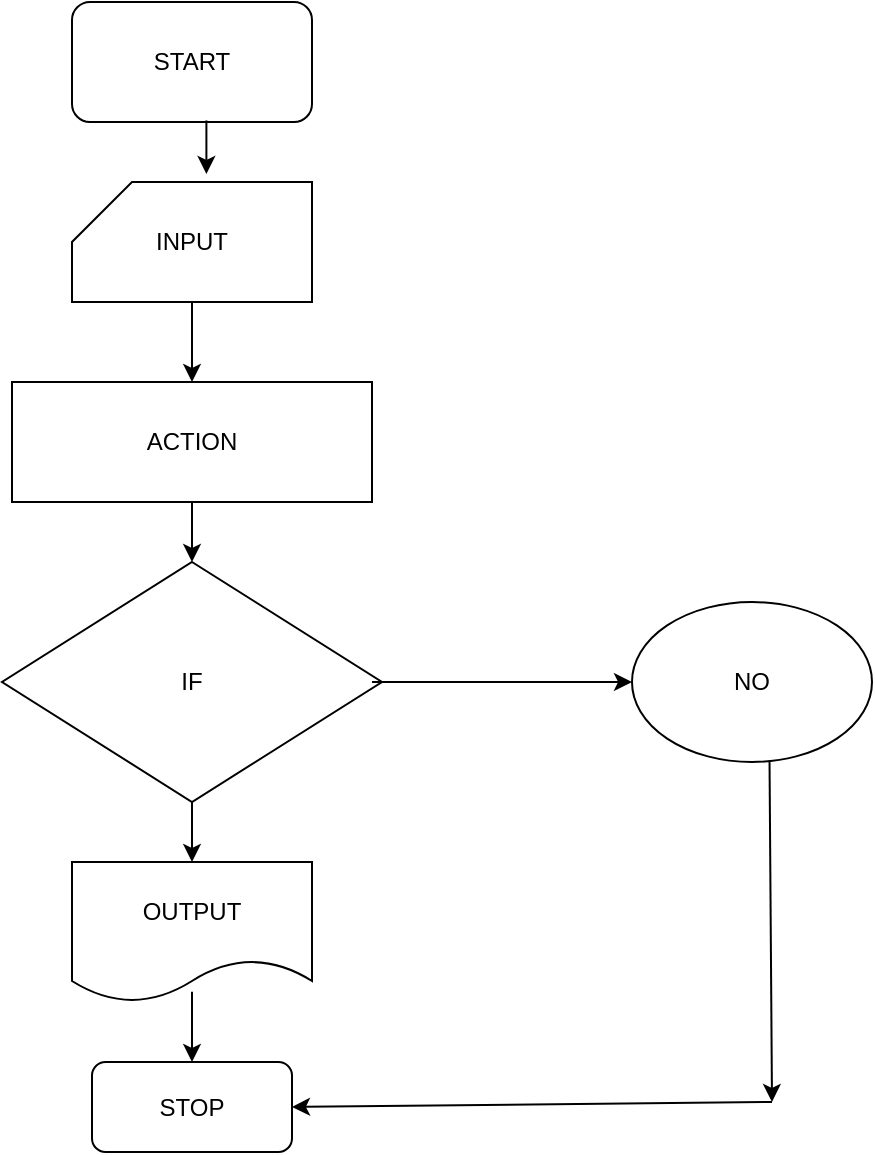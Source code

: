 <mxfile version="22.1.4" type="github" pages="7">
  <diagram name="‫עמוד-1‬" id="NG_VyX0Xb2WAm8HuSu6J">
    <mxGraphModel dx="1050" dy="566" grid="1" gridSize="10" guides="1" tooltips="1" connect="1" arrows="1" fold="1" page="1" pageScale="1" pageWidth="827" pageHeight="1169" math="0" shadow="0">
      <root>
        <mxCell id="0" />
        <mxCell id="1" parent="0" />
        <mxCell id="a6W5LlX72_kiYFK9HFNm-1" value="START" style="rounded=1;whiteSpace=wrap;html=1;" parent="1" vertex="1">
          <mxGeometry x="370" y="10" width="120" height="60" as="geometry" />
        </mxCell>
        <mxCell id="a6W5LlX72_kiYFK9HFNm-2" value="INPUT" style="shape=card;whiteSpace=wrap;html=1;" parent="1" vertex="1">
          <mxGeometry x="370" y="100" width="120" height="60" as="geometry" />
        </mxCell>
        <mxCell id="a6W5LlX72_kiYFK9HFNm-3" value="ACTION" style="rounded=0;whiteSpace=wrap;html=1;" parent="1" vertex="1">
          <mxGeometry x="340" y="200" width="180" height="60" as="geometry" />
        </mxCell>
        <mxCell id="a6W5LlX72_kiYFK9HFNm-4" value="OUTPUT" style="shape=document;whiteSpace=wrap;html=1;boundedLbl=1;" parent="1" vertex="1">
          <mxGeometry x="370" y="440" width="120" height="70" as="geometry" />
        </mxCell>
        <mxCell id="a6W5LlX72_kiYFK9HFNm-5" value="STOP" style="rounded=1;whiteSpace=wrap;html=1;" parent="1" vertex="1">
          <mxGeometry x="380" y="540" width="100" height="45" as="geometry" />
        </mxCell>
        <mxCell id="a6W5LlX72_kiYFK9HFNm-6" value="" style="endArrow=classic;html=1;rounded=0;entryX=0.56;entryY=-0.067;entryDx=0;entryDy=0;entryPerimeter=0;exitX=0.56;exitY=0.987;exitDx=0;exitDy=0;exitPerimeter=0;" parent="1" source="a6W5LlX72_kiYFK9HFNm-1" target="a6W5LlX72_kiYFK9HFNm-2" edge="1">
          <mxGeometry width="50" height="50" relative="1" as="geometry">
            <mxPoint x="270" y="140" as="sourcePoint" />
            <mxPoint x="320" y="90" as="targetPoint" />
          </mxGeometry>
        </mxCell>
        <mxCell id="a6W5LlX72_kiYFK9HFNm-7" value="" style="endArrow=classic;html=1;rounded=0;entryX=0.5;entryY=0;entryDx=0;entryDy=0;exitX=0.5;exitY=1;exitDx=0;exitDy=0;exitPerimeter=0;" parent="1" source="a6W5LlX72_kiYFK9HFNm-2" target="a6W5LlX72_kiYFK9HFNm-3" edge="1">
          <mxGeometry width="50" height="50" relative="1" as="geometry">
            <mxPoint x="280" y="260" as="sourcePoint" />
            <mxPoint x="330" y="210" as="targetPoint" />
          </mxGeometry>
        </mxCell>
        <mxCell id="a6W5LlX72_kiYFK9HFNm-9" value="" style="endArrow=classic;html=1;rounded=0;entryX=0.5;entryY=0;entryDx=0;entryDy=0;exitX=0.5;exitY=0.927;exitDx=0;exitDy=0;exitPerimeter=0;" parent="1" source="a6W5LlX72_kiYFK9HFNm-4" target="a6W5LlX72_kiYFK9HFNm-5" edge="1">
          <mxGeometry width="50" height="50" relative="1" as="geometry">
            <mxPoint x="200" y="500" as="sourcePoint" />
            <mxPoint x="250" y="450" as="targetPoint" />
          </mxGeometry>
        </mxCell>
        <mxCell id="Be31TUpg4L6bYfQPT44X-1" value="IF" style="rhombus;whiteSpace=wrap;html=1;" parent="1" vertex="1">
          <mxGeometry x="335" y="290" width="190" height="120" as="geometry" />
        </mxCell>
        <mxCell id="Be31TUpg4L6bYfQPT44X-2" value="" style="endArrow=classic;html=1;rounded=0;entryX=0.5;entryY=0;entryDx=0;entryDy=0;" parent="1" source="a6W5LlX72_kiYFK9HFNm-3" target="Be31TUpg4L6bYfQPT44X-1" edge="1">
          <mxGeometry width="50" height="50" relative="1" as="geometry">
            <mxPoint x="390" y="320" as="sourcePoint" />
            <mxPoint x="440" y="270" as="targetPoint" />
          </mxGeometry>
        </mxCell>
        <mxCell id="Be31TUpg4L6bYfQPT44X-3" value="" style="endArrow=classic;html=1;rounded=0;entryX=0.5;entryY=0;entryDx=0;entryDy=0;exitX=0.5;exitY=1;exitDx=0;exitDy=0;" parent="1" source="Be31TUpg4L6bYfQPT44X-1" target="a6W5LlX72_kiYFK9HFNm-4" edge="1">
          <mxGeometry width="50" height="50" relative="1" as="geometry">
            <mxPoint x="290" y="460" as="sourcePoint" />
            <mxPoint x="340" y="410" as="targetPoint" />
          </mxGeometry>
        </mxCell>
        <mxCell id="Be31TUpg4L6bYfQPT44X-5" value="" style="endArrow=classic;html=1;rounded=0;" parent="1" edge="1">
          <mxGeometry width="50" height="50" relative="1" as="geometry">
            <mxPoint x="520" y="350" as="sourcePoint" />
            <mxPoint x="650" y="350" as="targetPoint" />
          </mxGeometry>
        </mxCell>
        <mxCell id="Be31TUpg4L6bYfQPT44X-6" value="NO" style="ellipse;whiteSpace=wrap;html=1;" parent="1" vertex="1">
          <mxGeometry x="650" y="310" width="120" height="80" as="geometry" />
        </mxCell>
        <mxCell id="Be31TUpg4L6bYfQPT44X-7" value="" style="endArrow=classic;html=1;rounded=0;exitX=0.573;exitY=0.99;exitDx=0;exitDy=0;exitPerimeter=0;" parent="1" source="Be31TUpg4L6bYfQPT44X-6" edge="1">
          <mxGeometry width="50" height="50" relative="1" as="geometry">
            <mxPoint x="670" y="500" as="sourcePoint" />
            <mxPoint x="720" y="560" as="targetPoint" />
          </mxGeometry>
        </mxCell>
        <mxCell id="Be31TUpg4L6bYfQPT44X-8" value="" style="endArrow=classic;html=1;rounded=0;entryX=1;entryY=0.5;entryDx=0;entryDy=0;" parent="1" target="a6W5LlX72_kiYFK9HFNm-5" edge="1">
          <mxGeometry width="50" height="50" relative="1" as="geometry">
            <mxPoint x="720" y="560" as="sourcePoint" />
            <mxPoint x="630" y="480" as="targetPoint" />
          </mxGeometry>
        </mxCell>
      </root>
    </mxGraphModel>
  </diagram>
  <diagram id="UWrEBTsiiqJMSlIknfu3" name="‫עמוד-2‬">
    <mxGraphModel dx="1050" dy="566" grid="1" gridSize="10" guides="1" tooltips="1" connect="1" arrows="1" fold="1" page="1" pageScale="1" pageWidth="827" pageHeight="1169" math="0" shadow="0">
      <root>
        <mxCell id="0" />
        <mxCell id="1" parent="0" />
        <mxCell id="1f9isg2cZlvanoxQCZgT-1" value="קלטו 3 מספרים&lt;br&gt;הציגו את המספר המינימלי" style="ellipse;whiteSpace=wrap;html=1;" parent="1" vertex="1">
          <mxGeometry x="30" y="20" width="150" height="80" as="geometry" />
        </mxCell>
        <mxCell id="1f9isg2cZlvanoxQCZgT-2" value="start" style="rounded=1;whiteSpace=wrap;html=1;" parent="1" vertex="1">
          <mxGeometry x="380" y="10" width="120" height="60" as="geometry" />
        </mxCell>
        <mxCell id="1f9isg2cZlvanoxQCZgT-3" value="a, b, c" style="shape=card;whiteSpace=wrap;html=1;" parent="1" vertex="1">
          <mxGeometry x="400" y="140" width="80" height="50" as="geometry" />
        </mxCell>
        <mxCell id="1f9isg2cZlvanoxQCZgT-4" value="a&amp;lt;b &amp;amp;&amp;amp; a&amp;lt;c" style="rhombus;whiteSpace=wrap;html=1;" parent="1" vertex="1">
          <mxGeometry x="380" y="245" width="120" height="90" as="geometry" />
        </mxCell>
        <mxCell id="1f9isg2cZlvanoxQCZgT-6" value="a" style="shape=document;whiteSpace=wrap;html=1;boundedLbl=1;" parent="1" vertex="1">
          <mxGeometry x="390" y="400" width="100" height="50" as="geometry" />
        </mxCell>
        <mxCell id="1f9isg2cZlvanoxQCZgT-7" value="c" style="shape=document;whiteSpace=wrap;html=1;boundedLbl=1;" parent="1" vertex="1">
          <mxGeometry x="740" y="267.5" width="80" height="45" as="geometry" />
        </mxCell>
        <mxCell id="1f9isg2cZlvanoxQCZgT-8" value="b&amp;lt;a &amp;amp;&amp;amp; b&amp;lt;c" style="rhombus;whiteSpace=wrap;html=1;" parent="1" vertex="1">
          <mxGeometry x="560" y="250" width="130" height="80" as="geometry" />
        </mxCell>
        <mxCell id="1f9isg2cZlvanoxQCZgT-9" value="b" style="shape=document;whiteSpace=wrap;html=1;boundedLbl=1;" parent="1" vertex="1">
          <mxGeometry x="580" y="400" width="90" height="50" as="geometry" />
        </mxCell>
        <mxCell id="1f9isg2cZlvanoxQCZgT-10" value="stop" style="rounded=1;whiteSpace=wrap;html=1;" parent="1" vertex="1">
          <mxGeometry x="380" y="510" width="120" height="60" as="geometry" />
        </mxCell>
        <mxCell id="1f9isg2cZlvanoxQCZgT-12" value="" style="endArrow=classic;html=1;rounded=0;entryX=0.5;entryY=0;entryDx=0;entryDy=0;entryPerimeter=0;exitX=0.5;exitY=1;exitDx=0;exitDy=0;" parent="1" source="1f9isg2cZlvanoxQCZgT-2" target="1f9isg2cZlvanoxQCZgT-3" edge="1">
          <mxGeometry width="50" height="50" relative="1" as="geometry">
            <mxPoint x="360" y="140" as="sourcePoint" />
            <mxPoint x="410" y="90" as="targetPoint" />
          </mxGeometry>
        </mxCell>
        <mxCell id="1f9isg2cZlvanoxQCZgT-13" value="" style="endArrow=classic;html=1;rounded=0;entryX=0.5;entryY=0;entryDx=0;entryDy=0;" parent="1" target="1f9isg2cZlvanoxQCZgT-10" edge="1">
          <mxGeometry width="50" height="50" relative="1" as="geometry">
            <mxPoint x="440" y="440" as="sourcePoint" />
            <mxPoint x="330" y="480" as="targetPoint" />
          </mxGeometry>
        </mxCell>
        <mxCell id="1f9isg2cZlvanoxQCZgT-15" value="" style="endArrow=classic;html=1;rounded=0;entryX=0.5;entryY=0;entryDx=0;entryDy=0;exitX=0.5;exitY=1;exitDx=0;exitDy=0;" parent="1" source="1f9isg2cZlvanoxQCZgT-4" target="1f9isg2cZlvanoxQCZgT-6" edge="1">
          <mxGeometry width="50" height="50" relative="1" as="geometry">
            <mxPoint x="340" y="400" as="sourcePoint" />
            <mxPoint x="390" y="350" as="targetPoint" />
          </mxGeometry>
        </mxCell>
        <mxCell id="1f9isg2cZlvanoxQCZgT-16" value="" style="endArrow=classic;html=1;rounded=0;entryX=0.5;entryY=0;entryDx=0;entryDy=0;exitX=0.5;exitY=1;exitDx=0;exitDy=0;exitPerimeter=0;" parent="1" source="1f9isg2cZlvanoxQCZgT-3" target="1f9isg2cZlvanoxQCZgT-4" edge="1">
          <mxGeometry width="50" height="50" relative="1" as="geometry">
            <mxPoint x="340" y="270" as="sourcePoint" />
            <mxPoint x="390" y="220" as="targetPoint" />
          </mxGeometry>
        </mxCell>
        <mxCell id="1f9isg2cZlvanoxQCZgT-17" value="" style="endArrow=classic;html=1;rounded=0;exitX=1;exitY=0.5;exitDx=0;exitDy=0;entryX=0;entryY=0.5;entryDx=0;entryDy=0;" parent="1" source="1f9isg2cZlvanoxQCZgT-4" target="1f9isg2cZlvanoxQCZgT-8" edge="1">
          <mxGeometry width="50" height="50" relative="1" as="geometry">
            <mxPoint x="510" y="260" as="sourcePoint" />
            <mxPoint x="560" y="210" as="targetPoint" />
          </mxGeometry>
        </mxCell>
        <mxCell id="1f9isg2cZlvanoxQCZgT-18" value="" style="endArrow=classic;html=1;rounded=0;exitX=1;exitY=0.5;exitDx=0;exitDy=0;entryX=0;entryY=0.5;entryDx=0;entryDy=0;" parent="1" source="1f9isg2cZlvanoxQCZgT-8" target="1f9isg2cZlvanoxQCZgT-7" edge="1">
          <mxGeometry width="50" height="50" relative="1" as="geometry">
            <mxPoint x="690" y="240" as="sourcePoint" />
            <mxPoint x="740" y="190" as="targetPoint" />
          </mxGeometry>
        </mxCell>
        <mxCell id="1f9isg2cZlvanoxQCZgT-19" value="" style="endArrow=classic;html=1;rounded=0;exitX=0.5;exitY=1;exitDx=0;exitDy=0;entryX=0.5;entryY=0;entryDx=0;entryDy=0;" parent="1" source="1f9isg2cZlvanoxQCZgT-8" target="1f9isg2cZlvanoxQCZgT-9" edge="1">
          <mxGeometry width="50" height="50" relative="1" as="geometry">
            <mxPoint x="700" y="390" as="sourcePoint" />
            <mxPoint x="750" y="340" as="targetPoint" />
          </mxGeometry>
        </mxCell>
        <mxCell id="1f9isg2cZlvanoxQCZgT-20" value="" style="endArrow=classic;html=1;rounded=0;exitX=0.004;exitY=0.92;exitDx=0;exitDy=0;exitPerimeter=0;entryX=1;entryY=0;entryDx=0;entryDy=0;" parent="1" source="1f9isg2cZlvanoxQCZgT-9" target="1f9isg2cZlvanoxQCZgT-10" edge="1">
          <mxGeometry width="50" height="50" relative="1" as="geometry">
            <mxPoint x="570" y="530" as="sourcePoint" />
            <mxPoint x="620" y="480" as="targetPoint" />
          </mxGeometry>
        </mxCell>
        <mxCell id="1f9isg2cZlvanoxQCZgT-21" value="" style="endArrow=classic;html=1;rounded=0;exitX=0.595;exitY=0.856;exitDx=0;exitDy=0;exitPerimeter=0;" parent="1" source="1f9isg2cZlvanoxQCZgT-7" edge="1">
          <mxGeometry width="50" height="50" relative="1" as="geometry">
            <mxPoint x="740" y="490" as="sourcePoint" />
            <mxPoint x="790" y="560" as="targetPoint" />
          </mxGeometry>
        </mxCell>
        <mxCell id="1f9isg2cZlvanoxQCZgT-22" value="" style="endArrow=classic;html=1;rounded=0;entryX=1.037;entryY=0.867;entryDx=0;entryDy=0;entryPerimeter=0;" parent="1" target="1f9isg2cZlvanoxQCZgT-10" edge="1">
          <mxGeometry width="50" height="50" relative="1" as="geometry">
            <mxPoint x="790" y="560" as="sourcePoint" />
            <mxPoint x="640" y="480" as="targetPoint" />
          </mxGeometry>
        </mxCell>
      </root>
    </mxGraphModel>
  </diagram>
  <diagram id="AU0_YRTMYOGfO-N3b-B5" name="‫עמוד-3‬">
    <mxGraphModel dx="1050" dy="566" grid="1" gridSize="10" guides="1" tooltips="1" connect="1" arrows="1" fold="1" page="1" pageScale="1" pageWidth="827" pageHeight="1169" math="0" shadow="0">
      <root>
        <mxCell id="0" />
        <mxCell id="1" parent="0" />
        <mxCell id="4r25EXl4u83gtiN7_T-8-1" value="start" style="rounded=1;whiteSpace=wrap;html=1;" parent="1" vertex="1">
          <mxGeometry x="415" width="80" height="40" as="geometry" />
        </mxCell>
        <mxCell id="4r25EXl4u83gtiN7_T-8-2" value="קלטו מהמשתמש מספרים שוב ושוב, עד שיוכנס מספר שלילי.&lt;p&gt;&lt;/p&gt;&lt;span class=&quot;fontstyle2&quot;&gt;בסיום הקלט הציגו את סכום כל המספרים שנקלטו. אין להתחשב במספר שלילי המסיים את הקלט לצורך חישוב הסכום&lt;/span&gt; &lt;br/&gt;" style="ellipse;whiteSpace=wrap;html=1;" parent="1" vertex="1">
          <mxGeometry x="10" y="10" width="160" height="190" as="geometry" />
        </mxCell>
        <mxCell id="4r25EXl4u83gtiN7_T-8-3" value="num" style="shape=card;whiteSpace=wrap;html=1;" parent="1" vertex="1">
          <mxGeometry x="420" y="80" width="70" height="40" as="geometry" />
        </mxCell>
        <mxCell id="4r25EXl4u83gtiN7_T-8-4" value="num&amp;gt;=0" style="ellipse;whiteSpace=wrap;html=1;aspect=fixed;" parent="1" vertex="1">
          <mxGeometry x="415" y="240" width="80" height="80" as="geometry" />
        </mxCell>
        <mxCell id="4r25EXl4u83gtiN7_T-8-5" value="sum=0" style="rounded=0;whiteSpace=wrap;html=1;" parent="1" vertex="1">
          <mxGeometry x="414" y="160" width="80" height="30" as="geometry" />
        </mxCell>
        <mxCell id="4r25EXl4u83gtiN7_T-8-10" value="sum" style="shape=document;whiteSpace=wrap;html=1;boundedLbl=1;" parent="1" vertex="1">
          <mxGeometry x="610" y="530" width="70" height="40" as="geometry" />
        </mxCell>
        <mxCell id="4r25EXl4u83gtiN7_T-8-11" value="stop" style="rounded=1;whiteSpace=wrap;html=1;" parent="1" vertex="1">
          <mxGeometry x="410" y="535" width="70" height="35" as="geometry" />
        </mxCell>
        <mxCell id="4r25EXl4u83gtiN7_T-8-14" value="" style="endArrow=classic;html=1;rounded=0;exitX=-0.036;exitY=0.367;exitDx=0;exitDy=0;exitPerimeter=0;entryX=1;entryY=0.5;entryDx=0;entryDy=0;" parent="1" source="4r25EXl4u83gtiN7_T-8-10" target="4r25EXl4u83gtiN7_T-8-11" edge="1">
          <mxGeometry width="50" height="50" relative="1" as="geometry">
            <mxPoint x="530" y="540" as="sourcePoint" />
            <mxPoint x="580" y="490" as="targetPoint" />
          </mxGeometry>
        </mxCell>
        <mxCell id="4r25EXl4u83gtiN7_T-8-18" value="" style="endArrow=classic;html=1;rounded=0;exitX=0.5;exitY=1;exitDx=0;exitDy=0;exitPerimeter=0;entryX=0.5;entryY=0;entryDx=0;entryDy=0;" parent="1" source="4r25EXl4u83gtiN7_T-8-3" target="4r25EXl4u83gtiN7_T-8-5" edge="1">
          <mxGeometry width="50" height="50" relative="1" as="geometry">
            <mxPoint x="390" y="170" as="sourcePoint" />
            <mxPoint x="440" y="120" as="targetPoint" />
          </mxGeometry>
        </mxCell>
        <mxCell id="4r25EXl4u83gtiN7_T-8-19" value="" style="endArrow=classic;html=1;rounded=0;exitX=0.42;exitY=1.08;exitDx=0;exitDy=0;exitPerimeter=0;entryX=0.397;entryY=-0.025;entryDx=0;entryDy=0;entryPerimeter=0;" parent="1" source="4r25EXl4u83gtiN7_T-8-5" target="4r25EXl4u83gtiN7_T-8-4" edge="1">
          <mxGeometry width="50" height="50" relative="1" as="geometry">
            <mxPoint x="500" y="230" as="sourcePoint" />
            <mxPoint x="450" y="230" as="targetPoint" />
          </mxGeometry>
        </mxCell>
        <mxCell id="4r25EXl4u83gtiN7_T-8-20" value="" style="endArrow=classic;html=1;rounded=0;exitX=0.5;exitY=1;exitDx=0;exitDy=0;entryX=0.5;entryY=0;entryDx=0;entryDy=0;entryPerimeter=0;" parent="1" source="4r25EXl4u83gtiN7_T-8-1" target="4r25EXl4u83gtiN7_T-8-3" edge="1">
          <mxGeometry width="50" height="50" relative="1" as="geometry">
            <mxPoint x="350" y="110" as="sourcePoint" />
            <mxPoint x="400" y="60" as="targetPoint" />
          </mxGeometry>
        </mxCell>
        <mxCell id="4r25EXl4u83gtiN7_T-8-21" value="" style="endArrow=classic;html=1;rounded=0;exitX=0.5;exitY=1;exitDx=0;exitDy=0;entryX=0.613;entryY=0;entryDx=0;entryDy=0;entryPerimeter=0;" parent="1" source="4r25EXl4u83gtiN7_T-8-4" edge="1">
          <mxGeometry width="50" height="50" relative="1" as="geometry">
            <mxPoint x="370" y="390" as="sourcePoint" />
            <mxPoint x="454.04" y="370" as="targetPoint" />
          </mxGeometry>
        </mxCell>
        <mxCell id="4r25EXl4u83gtiN7_T-8-24" value="" style="curved=1;endArrow=classic;html=1;rounded=0;exitX=0;exitY=0.5;exitDx=0;exitDy=0;entryX=0.028;entryY=0.785;entryDx=0;entryDy=0;entryPerimeter=0;" parent="1" target="4r25EXl4u83gtiN7_T-8-4" edge="1">
          <mxGeometry width="50" height="50" relative="1" as="geometry">
            <mxPoint x="400" y="470" as="sourcePoint" />
            <mxPoint x="380" y="410" as="targetPoint" />
            <Array as="points">
              <mxPoint x="380" y="460" />
              <mxPoint x="330" y="410" />
            </Array>
          </mxGeometry>
        </mxCell>
        <mxCell id="4r25EXl4u83gtiN7_T-8-27" value="" style="curved=1;endArrow=classic;html=1;rounded=0;exitX=1;exitY=0.5;exitDx=0;exitDy=0;entryX=0.25;entryY=0;entryDx=0;entryDy=0;" parent="1" source="4r25EXl4u83gtiN7_T-8-4" target="4r25EXl4u83gtiN7_T-8-10" edge="1">
          <mxGeometry width="50" height="50" relative="1" as="geometry">
            <mxPoint x="520" y="310" as="sourcePoint" />
            <mxPoint x="570" y="260" as="targetPoint" />
            <Array as="points">
              <mxPoint x="520" y="260" />
            </Array>
          </mxGeometry>
        </mxCell>
        <mxCell id="76IdBHQdrD89hRg49JzT-1" value="sum+=num" style="rounded=0;whiteSpace=wrap;html=1;" vertex="1" parent="1">
          <mxGeometry x="409" y="370" width="90" height="40" as="geometry" />
        </mxCell>
        <mxCell id="76IdBHQdrD89hRg49JzT-2" value="num" style="shape=card;whiteSpace=wrap;html=1;" vertex="1" parent="1">
          <mxGeometry x="390" y="450" width="70" height="40" as="geometry" />
        </mxCell>
        <mxCell id="76IdBHQdrD89hRg49JzT-4" value="" style="endArrow=classic;html=1;rounded=0;entryX=0;entryY=0;entryDx=50;entryDy=0;entryPerimeter=0;exitX=0.358;exitY=1.06;exitDx=0;exitDy=0;exitPerimeter=0;" edge="1" parent="1" source="76IdBHQdrD89hRg49JzT-1" target="76IdBHQdrD89hRg49JzT-2">
          <mxGeometry width="50" height="50" relative="1" as="geometry">
            <mxPoint x="380" y="470" as="sourcePoint" />
            <mxPoint x="430" y="420" as="targetPoint" />
          </mxGeometry>
        </mxCell>
      </root>
    </mxGraphModel>
  </diagram>
  <diagram id="jgwXCKy9xh8wdT8162IS" name="‫עמוד-4‬">
    <mxGraphModel dx="1050" dy="566" grid="1" gridSize="10" guides="1" tooltips="1" connect="1" arrows="1" fold="1" page="1" pageScale="1" pageWidth="827" pageHeight="1169" math="0" shadow="0">
      <root>
        <mxCell id="0" />
        <mxCell id="1" parent="0" />
        <mxCell id="Hcn2g9BnYt9s5GFUaUsV-1" value="start" style="rounded=1;whiteSpace=wrap;html=1;" parent="1" vertex="1">
          <mxGeometry x="369" width="90" height="40" as="geometry" />
        </mxCell>
        <mxCell id="Hcn2g9BnYt9s5GFUaUsV-2" value="קלטו מספר והציגו הודעה אם המספר הוא ראשוני או לא" style="ellipse;whiteSpace=wrap;html=1;" parent="1" vertex="1">
          <mxGeometry x="10" y="10" width="130" height="80" as="geometry" />
        </mxCell>
        <mxCell id="Hcn2g9BnYt9s5GFUaUsV-3" value="num" style="shape=card;whiteSpace=wrap;html=1;" parent="1" vertex="1">
          <mxGeometry x="369" y="90" width="80" height="40" as="geometry" />
        </mxCell>
        <mxCell id="Hcn2g9BnYt9s5GFUaUsV-4" value="" style="shape=sumEllipse;perimeter=ellipsePerimeter;whiteSpace=wrap;html=1;backgroundOutline=1;" parent="1" vertex="1">
          <mxGeometry x="339" y="180" width="150" height="140" as="geometry" />
        </mxCell>
        <mxCell id="Hcn2g9BnYt9s5GFUaUsV-5" value="i=2" style="text;html=1;strokeColor=none;fillColor=none;align=center;verticalAlign=middle;whiteSpace=wrap;rounded=0;" parent="1" vertex="1">
          <mxGeometry x="384" y="190" width="60" height="30" as="geometry" />
        </mxCell>
        <mxCell id="Hcn2g9BnYt9s5GFUaUsV-6" value="i&amp;lt;=num" style="text;html=1;strokeColor=none;fillColor=none;align=center;verticalAlign=middle;whiteSpace=wrap;rounded=0;" parent="1" vertex="1">
          <mxGeometry x="339" y="235" width="60" height="30" as="geometry" />
        </mxCell>
        <mxCell id="Hcn2g9BnYt9s5GFUaUsV-7" value="i++" style="text;html=1;strokeColor=none;fillColor=none;align=center;verticalAlign=middle;whiteSpace=wrap;rounded=0;" parent="1" vertex="1">
          <mxGeometry x="429" y="235" width="60" height="30" as="geometry" />
        </mxCell>
        <mxCell id="Hcn2g9BnYt9s5GFUaUsV-8" value="num%i !==0 &amp;amp;&amp;amp; num&amp;gt;=2" style="rhombus;whiteSpace=wrap;html=1;" parent="1" vertex="1">
          <mxGeometry x="319" y="370" width="190" height="100" as="geometry" />
        </mxCell>
        <mxCell id="Hcn2g9BnYt9s5GFUaUsV-9" value="num is not a prime number" style="shape=document;whiteSpace=wrap;html=1;boundedLbl=1;" parent="1" vertex="1">
          <mxGeometry x="620" y="390" width="100" height="60" as="geometry" />
        </mxCell>
        <mxCell id="Hcn2g9BnYt9s5GFUaUsV-10" value="stop" style="rounded=1;whiteSpace=wrap;html=1;" parent="1" vertex="1">
          <mxGeometry x="373" y="530" width="81" height="50" as="geometry" />
        </mxCell>
        <mxCell id="Hcn2g9BnYt9s5GFUaUsV-11" value="" style="endArrow=classic;html=1;rounded=0;entryX=0;entryY=0.5;entryDx=0;entryDy=0;exitX=1;exitY=0.5;exitDx=0;exitDy=0;" parent="1" source="Hcn2g9BnYt9s5GFUaUsV-8" target="Hcn2g9BnYt9s5GFUaUsV-9" edge="1">
          <mxGeometry width="50" height="50" relative="1" as="geometry">
            <mxPoint x="500" y="390" as="sourcePoint" />
            <mxPoint x="550" y="340" as="targetPoint" />
          </mxGeometry>
        </mxCell>
        <mxCell id="Hcn2g9BnYt9s5GFUaUsV-13" value="num is a prime number" style="shape=document;whiteSpace=wrap;html=1;boundedLbl=1;" parent="1" vertex="1">
          <mxGeometry x="620" y="520" width="90" height="60" as="geometry" />
        </mxCell>
        <mxCell id="Hcn2g9BnYt9s5GFUaUsV-14" value="" style="endArrow=classic;html=1;rounded=0;exitX=1;exitY=0.25;exitDx=0;exitDy=0;" parent="1" source="Hcn2g9BnYt9s5GFUaUsV-7" edge="1">
          <mxGeometry width="50" height="50" relative="1" as="geometry">
            <mxPoint x="500" y="270" as="sourcePoint" />
            <mxPoint x="780" y="243" as="targetPoint" />
          </mxGeometry>
        </mxCell>
        <mxCell id="Hcn2g9BnYt9s5GFUaUsV-15" value="" style="endArrow=classic;html=1;rounded=0;" parent="1" edge="1">
          <mxGeometry width="50" height="50" relative="1" as="geometry">
            <mxPoint x="770" y="240" as="sourcePoint" />
            <mxPoint x="770" y="550" as="targetPoint" />
          </mxGeometry>
        </mxCell>
        <mxCell id="Hcn2g9BnYt9s5GFUaUsV-16" value="" style="endArrow=classic;html=1;rounded=0;entryX=1;entryY=0.5;entryDx=0;entryDy=0;" parent="1" target="Hcn2g9BnYt9s5GFUaUsV-13" edge="1">
          <mxGeometry width="50" height="50" relative="1" as="geometry">
            <mxPoint x="770" y="550" as="sourcePoint" />
            <mxPoint x="760" y="460" as="targetPoint" />
          </mxGeometry>
        </mxCell>
        <mxCell id="Hcn2g9BnYt9s5GFUaUsV-17" value="" style="endArrow=classic;html=1;rounded=0;exitX=0.5;exitY=1;exitDx=0;exitDy=0;entryX=0.5;entryY=0;entryDx=0;entryDy=0;" parent="1" source="Hcn2g9BnYt9s5GFUaUsV-4" target="Hcn2g9BnYt9s5GFUaUsV-8" edge="1">
          <mxGeometry width="50" height="50" relative="1" as="geometry">
            <mxPoint x="300" y="380" as="sourcePoint" />
            <mxPoint x="350" y="330" as="targetPoint" />
          </mxGeometry>
        </mxCell>
        <mxCell id="Hcn2g9BnYt9s5GFUaUsV-19" value="" style="endArrow=classic;html=1;rounded=0;exitX=0;exitY=0.5;exitDx=0;exitDy=0;entryX=1;entryY=0.5;entryDx=0;entryDy=0;" parent="1" source="Hcn2g9BnYt9s5GFUaUsV-13" target="Hcn2g9BnYt9s5GFUaUsV-10" edge="1">
          <mxGeometry width="50" height="50" relative="1" as="geometry">
            <mxPoint x="480" y="540" as="sourcePoint" />
            <mxPoint x="530" y="490" as="targetPoint" />
          </mxGeometry>
        </mxCell>
        <mxCell id="Hcn2g9BnYt9s5GFUaUsV-20" value="" style="endArrow=classic;html=1;rounded=0;exitX=0;exitY=0.75;exitDx=0;exitDy=0;entryX=1;entryY=0;entryDx=0;entryDy=0;" parent="1" source="Hcn2g9BnYt9s5GFUaUsV-9" target="Hcn2g9BnYt9s5GFUaUsV-10" edge="1">
          <mxGeometry width="50" height="50" relative="1" as="geometry">
            <mxPoint x="500" y="500" as="sourcePoint" />
            <mxPoint x="550" y="450" as="targetPoint" />
          </mxGeometry>
        </mxCell>
        <mxCell id="Hcn2g9BnYt9s5GFUaUsV-21" value="" style="endArrow=classic;html=1;rounded=0;exitX=0;exitY=0.5;exitDx=0;exitDy=0;" parent="1" source="Hcn2g9BnYt9s5GFUaUsV-8" edge="1">
          <mxGeometry width="50" height="50" relative="1" as="geometry">
            <mxPoint x="230" y="420" as="sourcePoint" />
            <mxPoint x="260" y="420" as="targetPoint" />
          </mxGeometry>
        </mxCell>
        <mxCell id="Hcn2g9BnYt9s5GFUaUsV-22" value="" style="endArrow=classic;html=1;rounded=0;" parent="1" edge="1">
          <mxGeometry width="50" height="50" relative="1" as="geometry">
            <mxPoint x="260" y="420" as="sourcePoint" />
            <mxPoint x="260" y="260" as="targetPoint" />
          </mxGeometry>
        </mxCell>
        <mxCell id="Hcn2g9BnYt9s5GFUaUsV-23" value="" style="endArrow=classic;html=1;rounded=0;entryX=0;entryY=0.75;entryDx=0;entryDy=0;" parent="1" target="Hcn2g9BnYt9s5GFUaUsV-6" edge="1">
          <mxGeometry width="50" height="50" relative="1" as="geometry">
            <mxPoint x="260" y="260" as="sourcePoint" />
            <mxPoint x="310" y="210" as="targetPoint" />
          </mxGeometry>
        </mxCell>
        <mxCell id="Hcn2g9BnYt9s5GFUaUsV-24" value="" style="endArrow=classic;html=1;rounded=0;exitX=0.5;exitY=1;exitDx=0;exitDy=0;exitPerimeter=0;entryX=0.457;entryY=-0.014;entryDx=0;entryDy=0;entryPerimeter=0;" parent="1" source="Hcn2g9BnYt9s5GFUaUsV-3" target="Hcn2g9BnYt9s5GFUaUsV-4" edge="1">
          <mxGeometry width="50" height="50" relative="1" as="geometry">
            <mxPoint x="200" y="200" as="sourcePoint" />
            <mxPoint x="250" y="150" as="targetPoint" />
          </mxGeometry>
        </mxCell>
        <mxCell id="yLy8o_-2bdShR6MWfzuJ-2" value="" style="endArrow=classic;html=1;rounded=0;entryX=0.593;entryY=-0.06;entryDx=0;entryDy=0;entryPerimeter=0;exitX=0.5;exitY=1;exitDx=0;exitDy=0;" edge="1" parent="1" source="Hcn2g9BnYt9s5GFUaUsV-1" target="Hcn2g9BnYt9s5GFUaUsV-3">
          <mxGeometry width="50" height="50" relative="1" as="geometry">
            <mxPoint x="360" y="110" as="sourcePoint" />
            <mxPoint x="410" y="60" as="targetPoint" />
          </mxGeometry>
        </mxCell>
      </root>
    </mxGraphModel>
  </diagram>
  <diagram id="GSHsWaK4h2rhC-Rhrp7I" name="‫עמוד-5‬">
    <mxGraphModel dx="1050" dy="566" grid="1" gridSize="10" guides="1" tooltips="1" connect="1" arrows="1" fold="1" page="1" pageScale="1" pageWidth="827" pageHeight="1169" math="0" shadow="0">
      <root>
        <mxCell id="0" />
        <mxCell id="1" parent="0" />
        <mxCell id="jLsohoPZ3DUj1uONjleS-1" value="start" style="rounded=1;whiteSpace=wrap;html=1;" parent="1" vertex="1">
          <mxGeometry x="390" width="80" height="30" as="geometry" />
        </mxCell>
        <mxCell id="jLsohoPZ3DUj1uONjleS-2" value="max" style="shape=card;whiteSpace=wrap;html=1;" parent="1" vertex="1">
          <mxGeometry x="390.5" y="70" width="80" height="40" as="geometry" />
        </mxCell>
        <mxCell id="jLsohoPZ3DUj1uONjleS-3" value="sum=1" style="rounded=0;whiteSpace=wrap;html=1;" parent="1" vertex="1">
          <mxGeometry x="385" y="150" width="90" height="40" as="geometry" />
        </mxCell>
        <mxCell id="jLsohoPZ3DUj1uONjleS-4" value="" style="shape=sumEllipse;perimeter=ellipsePerimeter;whiteSpace=wrap;html=1;backgroundOutline=1;" parent="1" vertex="1">
          <mxGeometry x="363" y="230" width="135" height="140" as="geometry" />
        </mxCell>
        <mxCell id="jLsohoPZ3DUj1uONjleS-5" value="i--" style="text;html=1;strokeColor=none;fillColor=none;align=center;verticalAlign=middle;whiteSpace=wrap;rounded=0;" parent="1" vertex="1">
          <mxGeometry x="363" y="275" width="60" height="30" as="geometry" />
        </mxCell>
        <mxCell id="jLsohoPZ3DUj1uONjleS-6" value="i=max" style="text;html=1;strokeColor=none;fillColor=none;align=center;verticalAlign=middle;whiteSpace=wrap;rounded=0;" parent="1" vertex="1">
          <mxGeometry x="400" y="230" width="60" height="30" as="geometry" />
        </mxCell>
        <mxCell id="jLsohoPZ3DUj1uONjleS-7" value="שאלה 5 לממש עצרת של מספר עם לולאת פור יורדת" style="ellipse;whiteSpace=wrap;html=1;" parent="1" vertex="1">
          <mxGeometry x="10" y="20" width="140" height="80" as="geometry" />
        </mxCell>
        <mxCell id="jLsohoPZ3DUj1uONjleS-8" value="i&amp;gt;=2" style="text;html=1;strokeColor=none;fillColor=none;align=center;verticalAlign=middle;whiteSpace=wrap;rounded=0;" parent="1" vertex="1">
          <mxGeometry x="438" y="275" width="60" height="30" as="geometry" />
        </mxCell>
        <mxCell id="jLsohoPZ3DUj1uONjleS-9" value="sum=sum*i" style="rounded=0;whiteSpace=wrap;html=1;" parent="1" vertex="1">
          <mxGeometry x="385.5" y="420" width="90" height="50" as="geometry" />
        </mxCell>
        <mxCell id="jLsohoPZ3DUj1uONjleS-10" value="stop" style="rounded=1;whiteSpace=wrap;html=1;" parent="1" vertex="1">
          <mxGeometry x="392.5" y="530" width="76" height="40" as="geometry" />
        </mxCell>
        <mxCell id="jLsohoPZ3DUj1uONjleS-11" value="" style="endArrow=classic;html=1;rounded=0;exitX=0.5;exitY=1;exitDx=0;exitDy=0;entryX=0.5;entryY=0;entryDx=0;entryDy=0;entryPerimeter=0;" parent="1" source="jLsohoPZ3DUj1uONjleS-1" target="jLsohoPZ3DUj1uONjleS-2" edge="1">
          <mxGeometry width="50" height="50" relative="1" as="geometry">
            <mxPoint x="280" y="130" as="sourcePoint" />
            <mxPoint x="330" y="80" as="targetPoint" />
          </mxGeometry>
        </mxCell>
        <mxCell id="jLsohoPZ3DUj1uONjleS-12" value="" style="endArrow=classic;html=1;rounded=0;entryX=0.5;entryY=0;entryDx=0;entryDy=0;exitX=0.5;exitY=1;exitDx=0;exitDy=0;exitPerimeter=0;" parent="1" source="jLsohoPZ3DUj1uONjleS-2" target="jLsohoPZ3DUj1uONjleS-3" edge="1">
          <mxGeometry width="50" height="50" relative="1" as="geometry">
            <mxPoint x="320" y="170" as="sourcePoint" />
            <mxPoint x="370" y="120" as="targetPoint" />
          </mxGeometry>
        </mxCell>
        <mxCell id="jLsohoPZ3DUj1uONjleS-13" value="" style="endArrow=classic;html=1;rounded=0;entryX=0.5;entryY=0;entryDx=0;entryDy=0;exitX=0.5;exitY=1;exitDx=0;exitDy=0;" parent="1" source="jLsohoPZ3DUj1uONjleS-3" target="jLsohoPZ3DUj1uONjleS-6" edge="1">
          <mxGeometry width="50" height="50" relative="1" as="geometry">
            <mxPoint x="320" y="250" as="sourcePoint" />
            <mxPoint x="370" y="200" as="targetPoint" />
          </mxGeometry>
        </mxCell>
        <mxCell id="jLsohoPZ3DUj1uONjleS-14" value="" style="endArrow=classic;html=1;rounded=0;exitX=0.5;exitY=1;exitDx=0;exitDy=0;entryX=0.5;entryY=0;entryDx=0;entryDy=0;" parent="1" source="jLsohoPZ3DUj1uONjleS-4" target="jLsohoPZ3DUj1uONjleS-9" edge="1">
          <mxGeometry width="50" height="50" relative="1" as="geometry">
            <mxPoint x="280" y="420" as="sourcePoint" />
            <mxPoint x="330" y="370" as="targetPoint" />
          </mxGeometry>
        </mxCell>
        <mxCell id="jLsohoPZ3DUj1uONjleS-15" value="" style="endArrow=classic;html=1;rounded=0;exitX=0.5;exitY=1;exitDx=0;exitDy=0;entryX=0.5;entryY=0;entryDx=0;entryDy=0;" parent="1" source="jLsohoPZ3DUj1uONjleS-9" target="jLsohoPZ3DUj1uONjleS-10" edge="1">
          <mxGeometry width="50" height="50" relative="1" as="geometry">
            <mxPoint x="280" y="540" as="sourcePoint" />
            <mxPoint x="330" y="490" as="targetPoint" />
          </mxGeometry>
        </mxCell>
        <mxCell id="jLsohoPZ3DUj1uONjleS-16" value="" style="endArrow=classic;html=1;rounded=0;exitX=0;exitY=0.5;exitDx=0;exitDy=0;" parent="1" source="jLsohoPZ3DUj1uONjleS-9" edge="1">
          <mxGeometry width="50" height="50" relative="1" as="geometry">
            <mxPoint x="280" y="450" as="sourcePoint" />
            <mxPoint x="300" y="445" as="targetPoint" />
          </mxGeometry>
        </mxCell>
        <mxCell id="jLsohoPZ3DUj1uONjleS-17" value="" style="endArrow=classic;html=1;rounded=0;" parent="1" edge="1">
          <mxGeometry width="50" height="50" relative="1" as="geometry">
            <mxPoint x="300" y="440" as="sourcePoint" />
            <mxPoint x="300" y="320" as="targetPoint" />
          </mxGeometry>
        </mxCell>
        <mxCell id="jLsohoPZ3DUj1uONjleS-18" value="" style="endArrow=classic;html=1;rounded=0;entryX=0.01;entryY=0.623;entryDx=0;entryDy=0;entryPerimeter=0;" parent="1" target="jLsohoPZ3DUj1uONjleS-4" edge="1">
          <mxGeometry width="50" height="50" relative="1" as="geometry">
            <mxPoint x="300" y="320" as="sourcePoint" />
            <mxPoint x="350" y="270" as="targetPoint" />
          </mxGeometry>
        </mxCell>
      </root>
    </mxGraphModel>
  </diagram>
  <diagram id="sIQdpD_jQfuArrtPr_no" name="‫עמוד-6‬">
    <mxGraphModel dx="1050" dy="566" grid="1" gridSize="10" guides="1" tooltips="1" connect="1" arrows="1" fold="1" page="1" pageScale="1" pageWidth="827" pageHeight="1169" math="0" shadow="0">
      <root>
        <mxCell id="0" />
        <mxCell id="1" parent="0" />
        <mxCell id="JjLKWKNVszsisvy3Las7-1" value="להדפיס עד מספר מסוים ואת כל הזוגיים כמינוס" style="ellipse;whiteSpace=wrap;html=1;" parent="1" vertex="1">
          <mxGeometry x="20" y="30" width="120" height="80" as="geometry" />
        </mxCell>
        <mxCell id="JjLKWKNVszsisvy3Las7-2" value="start" style="rounded=1;whiteSpace=wrap;html=1;arcSize=28;" parent="1" vertex="1">
          <mxGeometry x="379" width="80" height="40" as="geometry" />
        </mxCell>
        <mxCell id="JjLKWKNVszsisvy3Las7-3" value="num" style="shape=card;whiteSpace=wrap;html=1;" parent="1" vertex="1">
          <mxGeometry x="368" y="70" width="84" height="40" as="geometry" />
        </mxCell>
        <mxCell id="JjLKWKNVszsisvy3Las7-4" value="" style="shape=sumEllipse;perimeter=ellipsePerimeter;whiteSpace=wrap;html=1;backgroundOutline=1;direction=south;" parent="1" vertex="1">
          <mxGeometry x="325.5" y="150" width="169" height="140" as="geometry" />
        </mxCell>
        <mxCell id="JjLKWKNVszsisvy3Las7-5" value="i=num" style="text;html=1;strokeColor=none;fillColor=none;align=center;verticalAlign=middle;whiteSpace=wrap;rounded=0;" parent="1" vertex="1">
          <mxGeometry x="380" y="170" width="60" height="30" as="geometry" />
        </mxCell>
        <mxCell id="JjLKWKNVszsisvy3Las7-6" value="i--" style="text;html=1;strokeColor=none;fillColor=none;align=center;verticalAlign=middle;whiteSpace=wrap;rounded=0;" parent="1" vertex="1">
          <mxGeometry x="325.5" y="210" width="60" height="30" as="geometry" />
        </mxCell>
        <mxCell id="JjLKWKNVszsisvy3Las7-7" value="i&amp;gt;=0" style="text;html=1;strokeColor=none;fillColor=none;align=center;verticalAlign=middle;whiteSpace=wrap;rounded=0;" parent="1" vertex="1">
          <mxGeometry x="424.5" y="210" width="70" height="30" as="geometry" />
        </mxCell>
        <mxCell id="JjLKWKNVszsisvy3Las7-9" value="num%2==0" style="rhombus;whiteSpace=wrap;html=1;" parent="1" vertex="1">
          <mxGeometry x="350" y="330" width="120" height="110" as="geometry" />
        </mxCell>
        <mxCell id="JjLKWKNVszsisvy3Las7-10" value="num" style="shape=document;whiteSpace=wrap;html=1;boundedLbl=1;" parent="1" vertex="1">
          <mxGeometry x="570" y="360" width="90" height="50" as="geometry" />
        </mxCell>
        <mxCell id="JjLKWKNVszsisvy3Las7-11" value="num*-1" style="shape=document;whiteSpace=wrap;html=1;boundedLbl=1;" parent="1" vertex="1">
          <mxGeometry x="365" y="480" width="90" height="50" as="geometry" />
        </mxCell>
        <mxCell id="JjLKWKNVszsisvy3Las7-12" value="stop" style="rounded=1;whiteSpace=wrap;html=1;" parent="1" vertex="1">
          <mxGeometry x="372" y="555" width="80" height="30" as="geometry" />
        </mxCell>
        <mxCell id="JjLKWKNVszsisvy3Las7-14" value="" style="endArrow=classic;html=1;rounded=0;exitX=0.5;exitY=1;exitDx=0;exitDy=0;entryX=0.595;entryY=-0.04;entryDx=0;entryDy=0;entryPerimeter=0;" parent="1" source="JjLKWKNVszsisvy3Las7-2" target="JjLKWKNVszsisvy3Las7-3" edge="1">
          <mxGeometry width="50" height="50" relative="1" as="geometry">
            <mxPoint x="470" y="70" as="sourcePoint" />
            <mxPoint x="520" y="20" as="targetPoint" />
          </mxGeometry>
        </mxCell>
        <mxCell id="JjLKWKNVszsisvy3Las7-15" value="" style="endArrow=classic;html=1;rounded=0;exitX=0.5;exitY=1;exitDx=0;exitDy=0;exitPerimeter=0;entryX=0;entryY=0.5;entryDx=0;entryDy=0;" parent="1" source="JjLKWKNVszsisvy3Las7-3" target="JjLKWKNVszsisvy3Las7-4" edge="1">
          <mxGeometry width="50" height="50" relative="1" as="geometry">
            <mxPoint x="270" y="170" as="sourcePoint" />
            <mxPoint x="320" y="120" as="targetPoint" />
          </mxGeometry>
        </mxCell>
        <mxCell id="JjLKWKNVszsisvy3Las7-16" value="" style="endArrow=classic;html=1;rounded=0;exitX=1;exitY=0.5;exitDx=0;exitDy=0;entryX=0.5;entryY=0;entryDx=0;entryDy=0;" parent="1" source="JjLKWKNVszsisvy3Las7-4" target="JjLKWKNVszsisvy3Las7-9" edge="1">
          <mxGeometry width="50" height="50" relative="1" as="geometry">
            <mxPoint x="250" y="360" as="sourcePoint" />
            <mxPoint x="300" y="310" as="targetPoint" />
          </mxGeometry>
        </mxCell>
        <mxCell id="JjLKWKNVszsisvy3Las7-17" value="" style="endArrow=classic;html=1;rounded=0;exitX=0.5;exitY=1;exitDx=0;exitDy=0;entryX=0.5;entryY=0;entryDx=0;entryDy=0;" parent="1" source="JjLKWKNVszsisvy3Las7-9" target="JjLKWKNVszsisvy3Las7-11" edge="1">
          <mxGeometry width="50" height="50" relative="1" as="geometry">
            <mxPoint x="230" y="460" as="sourcePoint" />
            <mxPoint x="280" y="410" as="targetPoint" />
          </mxGeometry>
        </mxCell>
        <mxCell id="JjLKWKNVszsisvy3Las7-18" value="" style="endArrow=classic;html=1;rounded=0;exitX=0.518;exitY=0.888;exitDx=0;exitDy=0;exitPerimeter=0;entryX=0.5;entryY=0;entryDx=0;entryDy=0;" parent="1" source="JjLKWKNVszsisvy3Las7-11" target="JjLKWKNVszsisvy3Las7-12" edge="1">
          <mxGeometry width="50" height="50" relative="1" as="geometry">
            <mxPoint x="250" y="530" as="sourcePoint" />
            <mxPoint x="300" y="480" as="targetPoint" />
          </mxGeometry>
        </mxCell>
        <mxCell id="JjLKWKNVszsisvy3Las7-19" value="" style="endArrow=classic;html=1;rounded=0;exitX=0.311;exitY=1.032;exitDx=0;exitDy=0;exitPerimeter=0;entryX=1;entryY=0.25;entryDx=0;entryDy=0;" parent="1" source="JjLKWKNVszsisvy3Las7-10" target="JjLKWKNVszsisvy3Las7-12" edge="1">
          <mxGeometry width="50" height="50" relative="1" as="geometry">
            <mxPoint x="530" y="510" as="sourcePoint" />
            <mxPoint x="580" y="460" as="targetPoint" />
          </mxGeometry>
        </mxCell>
        <mxCell id="JjLKWKNVszsisvy3Las7-20" value="" style="endArrow=classic;html=1;rounded=0;exitX=1;exitY=0.5;exitDx=0;exitDy=0;entryX=0;entryY=0.5;entryDx=0;entryDy=0;" parent="1" source="JjLKWKNVszsisvy3Las7-9" target="JjLKWKNVszsisvy3Las7-10" edge="1">
          <mxGeometry width="50" height="50" relative="1" as="geometry">
            <mxPoint x="510" y="370" as="sourcePoint" />
            <mxPoint x="560" y="320" as="targetPoint" />
          </mxGeometry>
        </mxCell>
      </root>
    </mxGraphModel>
  </diagram>
  <diagram id="2YBuf4prJnM36HMGmRj-" name="‫עמוד-7‬">
    <mxGraphModel dx="1050" dy="566" grid="1" gridSize="10" guides="1" tooltips="1" connect="1" arrows="1" fold="1" page="1" pageScale="1" pageWidth="827" pageHeight="1169" math="0" shadow="0">
      <root>
        <mxCell id="0" />
        <mxCell id="1" parent="0" />
        <mxCell id="FMg73AtwGQsBLKtH_CnU-1" value="start" style="rounded=1;whiteSpace=wrap;html=1;" parent="1" vertex="1">
          <mxGeometry x="400" width="60" height="30" as="geometry" />
        </mxCell>
        <mxCell id="FMg73AtwGQsBLKtH_CnU-2" value="arr=[2,4,6,8]" style="shape=card;whiteSpace=wrap;html=1;" parent="1" vertex="1">
          <mxGeometry x="376" y="70" width="95" height="50" as="geometry" />
        </mxCell>
        <mxCell id="FMg73AtwGQsBLKtH_CnU-3" value="" style="shape=sumEllipse;perimeter=ellipsePerimeter;whiteSpace=wrap;html=1;backgroundOutline=1;" parent="1" vertex="1">
          <mxGeometry x="340" y="260" width="153" height="140" as="geometry" />
        </mxCell>
        <mxCell id="FMg73AtwGQsBLKtH_CnU-4" value="i=0" style="text;html=1;strokeColor=none;fillColor=none;align=center;verticalAlign=middle;whiteSpace=wrap;rounded=0;" parent="1" vertex="1">
          <mxGeometry x="384" y="270" width="60" height="30" as="geometry" />
        </mxCell>
        <mxCell id="FMg73AtwGQsBLKtH_CnU-5" value="len=arr.length" style="rounded=0;whiteSpace=wrap;html=1;" parent="1" vertex="1">
          <mxGeometry x="378" y="160" width="91" height="50" as="geometry" />
        </mxCell>
        <mxCell id="FMg73AtwGQsBLKtH_CnU-6" value="i++" style="text;html=1;strokeColor=none;fillColor=none;align=center;verticalAlign=middle;whiteSpace=wrap;rounded=0;" parent="1" vertex="1">
          <mxGeometry x="340" y="305" width="60" height="30" as="geometry" />
        </mxCell>
        <mxCell id="FMg73AtwGQsBLKtH_CnU-7" value="i&amp;lt;=len" style="text;html=1;strokeColor=none;fillColor=none;align=center;verticalAlign=middle;whiteSpace=wrap;rounded=0;" parent="1" vertex="1">
          <mxGeometry x="430" y="305" width="60" height="30" as="geometry" />
        </mxCell>
        <mxCell id="FMg73AtwGQsBLKtH_CnU-8" value="arr[i]" style="shape=document;whiteSpace=wrap;html=1;boundedLbl=1;" parent="1" vertex="1">
          <mxGeometry x="381.25" y="450" width="70.5" height="50" as="geometry" />
        </mxCell>
        <mxCell id="FMg73AtwGQsBLKtH_CnU-9" value="stop" style="rounded=1;whiteSpace=wrap;html=1;" parent="1" vertex="1">
          <mxGeometry x="384" y="545" width="60" height="40" as="geometry" />
        </mxCell>
        <mxCell id="FMg73AtwGQsBLKtH_CnU-11" value="" style="endArrow=classic;html=1;rounded=0;entryX=0.5;entryY=0;entryDx=0;entryDy=0;exitX=0.431;exitY=1.048;exitDx=0;exitDy=0;exitPerimeter=0;" parent="1" source="FMg73AtwGQsBLKtH_CnU-5" target="FMg73AtwGQsBLKtH_CnU-3" edge="1">
          <mxGeometry width="50" height="50" relative="1" as="geometry">
            <mxPoint x="290" y="270" as="sourcePoint" />
            <mxPoint x="340" y="220" as="targetPoint" />
          </mxGeometry>
        </mxCell>
        <mxCell id="FMg73AtwGQsBLKtH_CnU-12" value="" style="endArrow=classic;html=1;rounded=0;entryX=0;entryY=0;entryDx=62.5;entryDy=0;entryPerimeter=0;exitX=0.647;exitY=0.947;exitDx=0;exitDy=0;exitPerimeter=0;" parent="1" source="FMg73AtwGQsBLKtH_CnU-1" target="FMg73AtwGQsBLKtH_CnU-2" edge="1">
          <mxGeometry width="50" height="50" relative="1" as="geometry">
            <mxPoint x="320" y="100" as="sourcePoint" />
            <mxPoint x="370" y="50" as="targetPoint" />
          </mxGeometry>
        </mxCell>
        <mxCell id="FMg73AtwGQsBLKtH_CnU-13" value="" style="endArrow=classic;html=1;rounded=0;entryX=0.5;entryY=0;entryDx=0;entryDy=0;exitX=0.5;exitY=1;exitDx=0;exitDy=0;exitPerimeter=0;" parent="1" source="FMg73AtwGQsBLKtH_CnU-2" target="FMg73AtwGQsBLKtH_CnU-5" edge="1">
          <mxGeometry width="50" height="50" relative="1" as="geometry">
            <mxPoint x="270" y="200" as="sourcePoint" />
            <mxPoint x="320" y="150" as="targetPoint" />
          </mxGeometry>
        </mxCell>
        <mxCell id="FMg73AtwGQsBLKtH_CnU-14" value="" style="endArrow=classic;html=1;rounded=0;entryX=0.5;entryY=0;entryDx=0;entryDy=0;exitX=0.5;exitY=1;exitDx=0;exitDy=0;" parent="1" source="FMg73AtwGQsBLKtH_CnU-3" target="FMg73AtwGQsBLKtH_CnU-8" edge="1">
          <mxGeometry width="50" height="50" relative="1" as="geometry">
            <mxPoint x="320" y="470" as="sourcePoint" />
            <mxPoint x="370" y="420" as="targetPoint" />
          </mxGeometry>
        </mxCell>
        <mxCell id="FMg73AtwGQsBLKtH_CnU-15" value="" style="endArrow=classic;html=1;rounded=0;entryX=0.5;entryY=0;entryDx=0;entryDy=0;exitX=0.453;exitY=0.96;exitDx=0;exitDy=0;exitPerimeter=0;" parent="1" source="FMg73AtwGQsBLKtH_CnU-8" target="FMg73AtwGQsBLKtH_CnU-9" edge="1">
          <mxGeometry width="50" height="50" relative="1" as="geometry">
            <mxPoint x="290" y="560" as="sourcePoint" />
            <mxPoint x="340" y="510" as="targetPoint" />
          </mxGeometry>
        </mxCell>
        <mxCell id="aAKhH1brvZZWf-eVHowg-1" value="מדפיס את כל המספרים במערך?" style="ellipse;whiteSpace=wrap;html=1;" vertex="1" parent="1">
          <mxGeometry x="30" y="10" width="120" height="80" as="geometry" />
        </mxCell>
      </root>
    </mxGraphModel>
  </diagram>
</mxfile>
